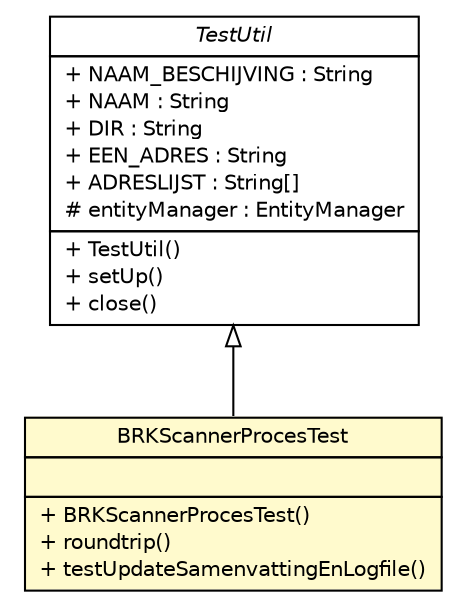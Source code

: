 #!/usr/local/bin/dot
#
# Class diagram 
# Generated by UMLGraph version R5_6-24-gf6e263 (http://www.umlgraph.org/)
#

digraph G {
	edge [fontname="Helvetica",fontsize=10,labelfontname="Helvetica",labelfontsize=10];
	node [fontname="Helvetica",fontsize=10,shape=plaintext];
	nodesep=0.25;
	ranksep=0.5;
	// nl.b3p.brmo.persistence.staging.BRKScannerProcesTest
	c37 [label=<<table title="nl.b3p.brmo.persistence.staging.BRKScannerProcesTest" border="0" cellborder="1" cellspacing="0" cellpadding="2" port="p" bgcolor="lemonChiffon" href="./BRKScannerProcesTest.html">
		<tr><td><table border="0" cellspacing="0" cellpadding="1">
<tr><td align="center" balign="center"> BRKScannerProcesTest </td></tr>
		</table></td></tr>
		<tr><td><table border="0" cellspacing="0" cellpadding="1">
<tr><td align="left" balign="left">  </td></tr>
		</table></td></tr>
		<tr><td><table border="0" cellspacing="0" cellpadding="1">
<tr><td align="left" balign="left"> + BRKScannerProcesTest() </td></tr>
<tr><td align="left" balign="left"> + roundtrip() </td></tr>
<tr><td align="left" balign="left"> + testUpdateSamenvattingEnLogfile() </td></tr>
		</table></td></tr>
		</table>>, URL="./BRKScannerProcesTest.html", fontname="Helvetica", fontcolor="black", fontsize=10.0];
	// nl.b3p.brmo.persistence.TestUtil
	c41 [label=<<table title="nl.b3p.brmo.persistence.TestUtil" border="0" cellborder="1" cellspacing="0" cellpadding="2" port="p" href="../TestUtil.html">
		<tr><td><table border="0" cellspacing="0" cellpadding="1">
<tr><td align="center" balign="center"><font face="Helvetica-Oblique"> TestUtil </font></td></tr>
		</table></td></tr>
		<tr><td><table border="0" cellspacing="0" cellpadding="1">
<tr><td align="left" balign="left"> + NAAM_BESCHIJVING : String </td></tr>
<tr><td align="left" balign="left"> + NAAM : String </td></tr>
<tr><td align="left" balign="left"> + DIR : String </td></tr>
<tr><td align="left" balign="left"> + EEN_ADRES : String </td></tr>
<tr><td align="left" balign="left"> + ADRESLIJST : String[] </td></tr>
<tr><td align="left" balign="left"> # entityManager : EntityManager </td></tr>
		</table></td></tr>
		<tr><td><table border="0" cellspacing="0" cellpadding="1">
<tr><td align="left" balign="left"> + TestUtil() </td></tr>
<tr><td align="left" balign="left"> + setUp() </td></tr>
<tr><td align="left" balign="left"> + close() </td></tr>
		</table></td></tr>
		</table>>, URL="../TestUtil.html", fontname="Helvetica", fontcolor="black", fontsize=10.0];
	//nl.b3p.brmo.persistence.staging.BRKScannerProcesTest extends nl.b3p.brmo.persistence.TestUtil
	c41:p -> c37:p [dir=back,arrowtail=empty];
}

